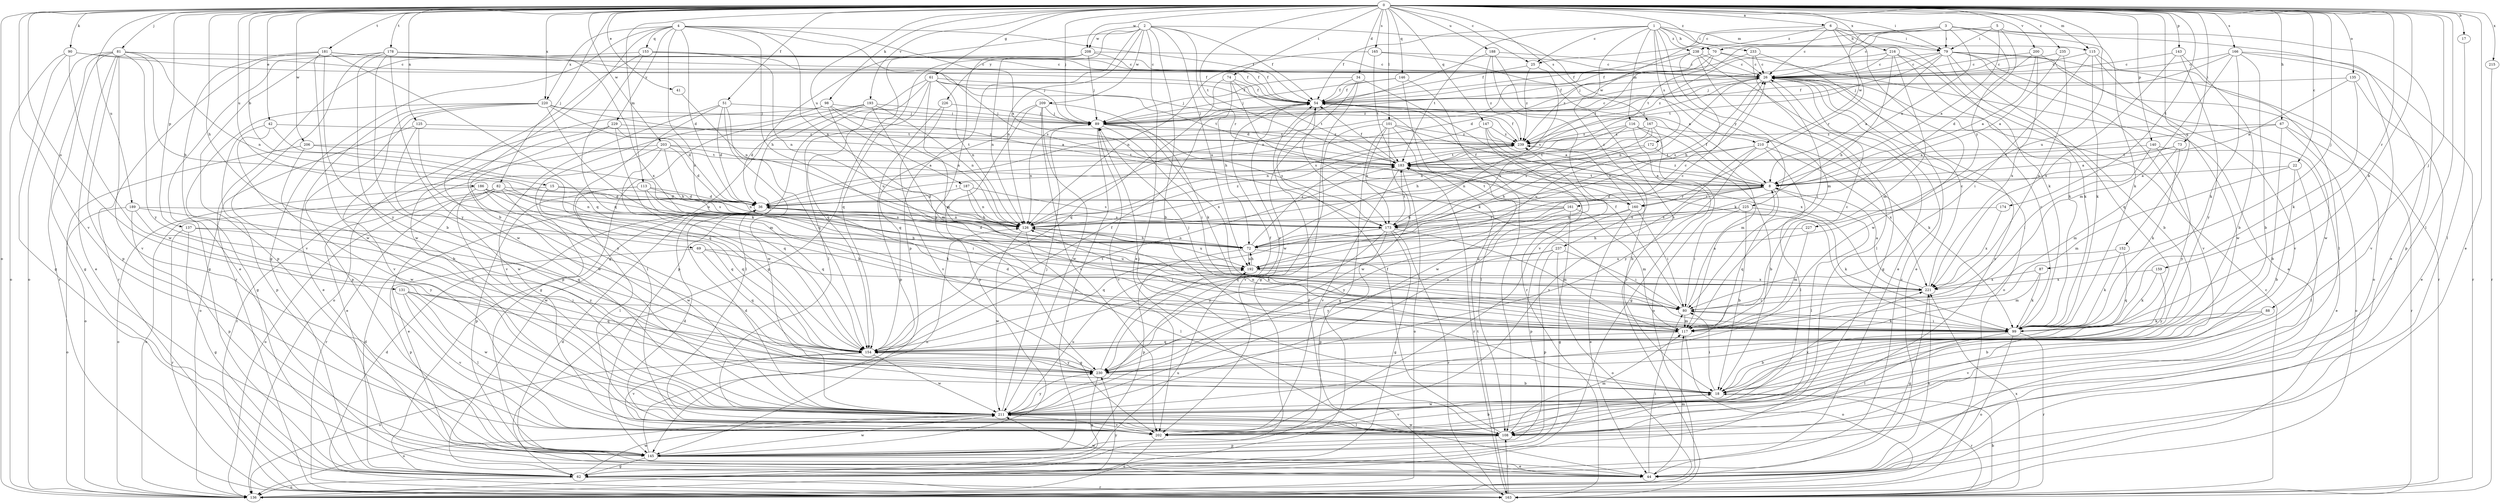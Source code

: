 strict digraph  {
0;
1;
2;
3;
4;
5;
6;
8;
15;
17;
18;
22;
25;
26;
34;
36;
41;
42;
44;
51;
54;
61;
62;
67;
69;
70;
72;
73;
74;
79;
80;
81;
82;
87;
88;
89;
90;
98;
99;
101;
108;
113;
115;
116;
117;
125;
126;
131;
135;
136;
137;
140;
143;
145;
146;
147;
152;
153;
154;
159;
160;
161;
163;
165;
166;
167;
172;
173;
174;
178;
181;
183;
186;
187;
188;
189;
192;
193;
200;
202;
203;
206;
208;
209;
210;
211;
215;
216;
220;
221;
225;
226;
227;
229;
230;
233;
235;
237;
238;
239;
0 -> 6  [label=a];
0 -> 15  [label=b];
0 -> 17  [label=b];
0 -> 22  [label=c];
0 -> 25  [label=c];
0 -> 34  [label=d];
0 -> 41  [label=e];
0 -> 42  [label=e];
0 -> 44  [label=e];
0 -> 51  [label=f];
0 -> 61  [label=g];
0 -> 67  [label=h];
0 -> 69  [label=h];
0 -> 73  [label=i];
0 -> 74  [label=i];
0 -> 79  [label=i];
0 -> 81  [label=j];
0 -> 82  [label=j];
0 -> 87  [label=j];
0 -> 88  [label=j];
0 -> 89  [label=j];
0 -> 90  [label=k];
0 -> 98  [label=k];
0 -> 99  [label=k];
0 -> 101  [label=l];
0 -> 108  [label=l];
0 -> 113  [label=m];
0 -> 115  [label=m];
0 -> 125  [label=n];
0 -> 131  [label=o];
0 -> 135  [label=o];
0 -> 136  [label=o];
0 -> 137  [label=p];
0 -> 140  [label=p];
0 -> 143  [label=p];
0 -> 146  [label=q];
0 -> 147  [label=q];
0 -> 152  [label=q];
0 -> 159  [label=r];
0 -> 165  [label=s];
0 -> 166  [label=s];
0 -> 167  [label=s];
0 -> 174  [label=t];
0 -> 178  [label=t];
0 -> 181  [label=t];
0 -> 183  [label=t];
0 -> 186  [label=u];
0 -> 187  [label=u];
0 -> 188  [label=u];
0 -> 189  [label=u];
0 -> 192  [label=u];
0 -> 193  [label=v];
0 -> 200  [label=v];
0 -> 202  [label=v];
0 -> 203  [label=w];
0 -> 206  [label=w];
0 -> 208  [label=w];
0 -> 215  [label=x];
0 -> 216  [label=x];
0 -> 220  [label=x];
0 -> 233  [label=z];
0 -> 235  [label=z];
1 -> 25  [label=c];
1 -> 54  [label=f];
1 -> 70  [label=h];
1 -> 79  [label=i];
1 -> 115  [label=m];
1 -> 116  [label=m];
1 -> 117  [label=m];
1 -> 172  [label=s];
1 -> 183  [label=t];
1 -> 225  [label=y];
1 -> 237  [label=z];
1 -> 238  [label=z];
2 -> 18  [label=b];
2 -> 44  [label=e];
2 -> 54  [label=f];
2 -> 62  [label=g];
2 -> 126  [label=n];
2 -> 145  [label=p];
2 -> 160  [label=r];
2 -> 192  [label=u];
2 -> 208  [label=w];
2 -> 209  [label=w];
2 -> 210  [label=w];
2 -> 226  [label=y];
3 -> 8  [label=a];
3 -> 25  [label=c];
3 -> 44  [label=e];
3 -> 70  [label=h];
3 -> 79  [label=i];
3 -> 99  [label=k];
3 -> 183  [label=t];
3 -> 210  [label=w];
3 -> 227  [label=y];
4 -> 8  [label=a];
4 -> 18  [label=b];
4 -> 36  [label=d];
4 -> 54  [label=f];
4 -> 62  [label=g];
4 -> 72  [label=h];
4 -> 126  [label=n];
4 -> 153  [label=q];
4 -> 173  [label=s];
4 -> 220  [label=x];
4 -> 221  [label=x];
4 -> 229  [label=y];
5 -> 8  [label=a];
5 -> 26  [label=c];
5 -> 36  [label=d];
5 -> 79  [label=i];
5 -> 145  [label=p];
6 -> 26  [label=c];
6 -> 36  [label=d];
6 -> 79  [label=i];
6 -> 99  [label=k];
6 -> 160  [label=r];
6 -> 211  [label=w];
6 -> 238  [label=z];
8 -> 36  [label=d];
8 -> 54  [label=f];
8 -> 72  [label=h];
8 -> 108  [label=l];
8 -> 154  [label=q];
8 -> 160  [label=r];
8 -> 161  [label=r];
8 -> 183  [label=t];
8 -> 239  [label=z];
15 -> 36  [label=d];
15 -> 136  [label=o];
15 -> 154  [label=q];
15 -> 173  [label=s];
17 -> 108  [label=l];
18 -> 80  [label=i];
18 -> 89  [label=j];
18 -> 163  [label=r];
18 -> 202  [label=v];
18 -> 211  [label=w];
22 -> 8  [label=a];
22 -> 18  [label=b];
22 -> 108  [label=l];
22 -> 117  [label=m];
25 -> 54  [label=f];
25 -> 173  [label=s];
25 -> 239  [label=z];
26 -> 54  [label=f];
26 -> 80  [label=i];
26 -> 126  [label=n];
26 -> 136  [label=o];
26 -> 173  [label=s];
26 -> 239  [label=z];
34 -> 54  [label=f];
34 -> 62  [label=g];
34 -> 89  [label=j];
34 -> 99  [label=k];
34 -> 211  [label=w];
36 -> 126  [label=n];
36 -> 173  [label=s];
36 -> 183  [label=t];
41 -> 126  [label=n];
42 -> 18  [label=b];
42 -> 145  [label=p];
42 -> 154  [label=q];
42 -> 239  [label=z];
44 -> 36  [label=d];
44 -> 80  [label=i];
44 -> 117  [label=m];
44 -> 211  [label=w];
44 -> 221  [label=x];
51 -> 36  [label=d];
51 -> 89  [label=j];
51 -> 108  [label=l];
51 -> 154  [label=q];
51 -> 202  [label=v];
51 -> 211  [label=w];
54 -> 89  [label=j];
54 -> 173  [label=s];
54 -> 230  [label=y];
61 -> 54  [label=f];
61 -> 108  [label=l];
61 -> 117  [label=m];
61 -> 126  [label=n];
61 -> 145  [label=p];
61 -> 154  [label=q];
61 -> 183  [label=t];
61 -> 239  [label=z];
62 -> 26  [label=c];
62 -> 36  [label=d];
62 -> 136  [label=o];
62 -> 163  [label=r];
62 -> 192  [label=u];
62 -> 211  [label=w];
67 -> 8  [label=a];
67 -> 18  [label=b];
67 -> 136  [label=o];
67 -> 163  [label=r];
67 -> 239  [label=z];
69 -> 80  [label=i];
69 -> 145  [label=p];
69 -> 154  [label=q];
69 -> 192  [label=u];
70 -> 26  [label=c];
70 -> 44  [label=e];
70 -> 54  [label=f];
70 -> 183  [label=t];
70 -> 239  [label=z];
72 -> 26  [label=c];
72 -> 36  [label=d];
72 -> 80  [label=i];
72 -> 126  [label=n];
72 -> 145  [label=p];
72 -> 192  [label=u];
72 -> 239  [label=z];
73 -> 8  [label=a];
73 -> 99  [label=k];
73 -> 117  [label=m];
73 -> 183  [label=t];
74 -> 54  [label=f];
74 -> 72  [label=h];
74 -> 99  [label=k];
74 -> 154  [label=q];
74 -> 183  [label=t];
79 -> 8  [label=a];
79 -> 18  [label=b];
79 -> 26  [label=c];
79 -> 89  [label=j];
79 -> 99  [label=k];
79 -> 136  [label=o];
79 -> 163  [label=r];
79 -> 183  [label=t];
79 -> 202  [label=v];
79 -> 211  [label=w];
80 -> 8  [label=a];
80 -> 54  [label=f];
80 -> 99  [label=k];
80 -> 117  [label=m];
81 -> 26  [label=c];
81 -> 44  [label=e];
81 -> 62  [label=g];
81 -> 72  [label=h];
81 -> 126  [label=n];
81 -> 136  [label=o];
81 -> 145  [label=p];
81 -> 163  [label=r];
81 -> 202  [label=v];
81 -> 230  [label=y];
82 -> 36  [label=d];
82 -> 44  [label=e];
82 -> 126  [label=n];
82 -> 136  [label=o];
82 -> 163  [label=r];
82 -> 211  [label=w];
87 -> 99  [label=k];
87 -> 117  [label=m];
87 -> 221  [label=x];
88 -> 18  [label=b];
88 -> 99  [label=k];
88 -> 202  [label=v];
89 -> 26  [label=c];
89 -> 80  [label=i];
89 -> 126  [label=n];
89 -> 145  [label=p];
89 -> 173  [label=s];
89 -> 202  [label=v];
89 -> 221  [label=x];
89 -> 239  [label=z];
90 -> 26  [label=c];
90 -> 54  [label=f];
90 -> 62  [label=g];
90 -> 136  [label=o];
90 -> 211  [label=w];
98 -> 8  [label=a];
98 -> 89  [label=j];
98 -> 126  [label=n];
98 -> 136  [label=o];
98 -> 145  [label=p];
98 -> 192  [label=u];
99 -> 18  [label=b];
99 -> 26  [label=c];
99 -> 80  [label=i];
99 -> 89  [label=j];
99 -> 108  [label=l];
99 -> 136  [label=o];
99 -> 163  [label=r];
101 -> 62  [label=g];
101 -> 108  [label=l];
101 -> 173  [label=s];
101 -> 202  [label=v];
101 -> 211  [label=w];
101 -> 221  [label=x];
101 -> 239  [label=z];
108 -> 26  [label=c];
108 -> 36  [label=d];
108 -> 54  [label=f];
108 -> 117  [label=m];
108 -> 145  [label=p];
108 -> 211  [label=w];
113 -> 36  [label=d];
113 -> 99  [label=k];
113 -> 108  [label=l];
113 -> 126  [label=n];
113 -> 145  [label=p];
113 -> 154  [label=q];
115 -> 26  [label=c];
115 -> 80  [label=i];
115 -> 99  [label=k];
115 -> 108  [label=l];
115 -> 202  [label=v];
116 -> 62  [label=g];
116 -> 72  [label=h];
116 -> 117  [label=m];
116 -> 136  [label=o];
116 -> 173  [label=s];
116 -> 239  [label=z];
117 -> 26  [label=c];
117 -> 36  [label=d];
117 -> 126  [label=n];
117 -> 136  [label=o];
117 -> 154  [label=q];
125 -> 136  [label=o];
125 -> 211  [label=w];
125 -> 230  [label=y];
125 -> 239  [label=z];
126 -> 72  [label=h];
126 -> 99  [label=k];
126 -> 108  [label=l];
126 -> 192  [label=u];
126 -> 211  [label=w];
126 -> 239  [label=z];
131 -> 80  [label=i];
131 -> 108  [label=l];
131 -> 154  [label=q];
131 -> 202  [label=v];
131 -> 211  [label=w];
135 -> 8  [label=a];
135 -> 44  [label=e];
135 -> 54  [label=f];
135 -> 99  [label=k];
136 -> 230  [label=y];
137 -> 62  [label=g];
137 -> 72  [label=h];
137 -> 163  [label=r];
137 -> 230  [label=y];
140 -> 44  [label=e];
140 -> 80  [label=i];
140 -> 183  [label=t];
140 -> 230  [label=y];
143 -> 18  [label=b];
143 -> 26  [label=c];
143 -> 221  [label=x];
143 -> 230  [label=y];
145 -> 44  [label=e];
145 -> 62  [label=g];
145 -> 126  [label=n];
145 -> 211  [label=w];
146 -> 54  [label=f];
146 -> 89  [label=j];
146 -> 108  [label=l];
146 -> 163  [label=r];
147 -> 8  [label=a];
147 -> 18  [label=b];
147 -> 126  [label=n];
147 -> 211  [label=w];
147 -> 239  [label=z];
152 -> 99  [label=k];
152 -> 154  [label=q];
152 -> 192  [label=u];
153 -> 26  [label=c];
153 -> 89  [label=j];
153 -> 126  [label=n];
153 -> 154  [label=q];
153 -> 163  [label=r];
153 -> 211  [label=w];
154 -> 54  [label=f];
154 -> 136  [label=o];
154 -> 183  [label=t];
154 -> 202  [label=v];
154 -> 211  [label=w];
154 -> 230  [label=y];
159 -> 99  [label=k];
159 -> 221  [label=x];
159 -> 230  [label=y];
160 -> 44  [label=e];
160 -> 54  [label=f];
160 -> 80  [label=i];
160 -> 145  [label=p];
160 -> 230  [label=y];
160 -> 239  [label=z];
161 -> 62  [label=g];
161 -> 117  [label=m];
161 -> 126  [label=n];
161 -> 154  [label=q];
161 -> 173  [label=s];
161 -> 183  [label=t];
163 -> 18  [label=b];
163 -> 26  [label=c];
163 -> 36  [label=d];
163 -> 54  [label=f];
163 -> 108  [label=l];
163 -> 183  [label=t];
163 -> 221  [label=x];
165 -> 8  [label=a];
165 -> 26  [label=c];
165 -> 126  [label=n];
165 -> 183  [label=t];
166 -> 18  [label=b];
166 -> 26  [label=c];
166 -> 89  [label=j];
166 -> 99  [label=k];
166 -> 117  [label=m];
166 -> 163  [label=r];
166 -> 202  [label=v];
167 -> 99  [label=k];
167 -> 126  [label=n];
167 -> 173  [label=s];
167 -> 192  [label=u];
167 -> 239  [label=z];
172 -> 18  [label=b];
172 -> 72  [label=h];
172 -> 183  [label=t];
173 -> 62  [label=g];
173 -> 117  [label=m];
173 -> 145  [label=p];
173 -> 154  [label=q];
173 -> 163  [label=r];
173 -> 183  [label=t];
173 -> 230  [label=y];
174 -> 173  [label=s];
174 -> 221  [label=x];
178 -> 18  [label=b];
178 -> 26  [label=c];
178 -> 54  [label=f];
178 -> 62  [label=g];
178 -> 202  [label=v];
178 -> 211  [label=w];
178 -> 221  [label=x];
178 -> 230  [label=y];
181 -> 26  [label=c];
181 -> 44  [label=e];
181 -> 54  [label=f];
181 -> 145  [label=p];
181 -> 154  [label=q];
181 -> 163  [label=r];
181 -> 211  [label=w];
181 -> 230  [label=y];
183 -> 8  [label=a];
183 -> 54  [label=f];
183 -> 136  [label=o];
183 -> 163  [label=r];
183 -> 202  [label=v];
186 -> 36  [label=d];
186 -> 80  [label=i];
186 -> 99  [label=k];
186 -> 136  [label=o];
186 -> 154  [label=q];
186 -> 211  [label=w];
187 -> 36  [label=d];
187 -> 72  [label=h];
187 -> 126  [label=n];
187 -> 173  [label=s];
188 -> 26  [label=c];
188 -> 126  [label=n];
188 -> 163  [label=r];
188 -> 202  [label=v];
188 -> 239  [label=z];
189 -> 136  [label=o];
189 -> 145  [label=p];
189 -> 154  [label=q];
189 -> 173  [label=s];
189 -> 230  [label=y];
192 -> 26  [label=c];
192 -> 72  [label=h];
192 -> 221  [label=x];
193 -> 36  [label=d];
193 -> 62  [label=g];
193 -> 89  [label=j];
193 -> 108  [label=l];
193 -> 117  [label=m];
193 -> 126  [label=n];
200 -> 8  [label=a];
200 -> 26  [label=c];
200 -> 89  [label=j];
200 -> 211  [label=w];
200 -> 221  [label=x];
202 -> 18  [label=b];
202 -> 136  [label=o];
203 -> 8  [label=a];
203 -> 36  [label=d];
203 -> 44  [label=e];
203 -> 72  [label=h];
203 -> 154  [label=q];
203 -> 163  [label=r];
203 -> 183  [label=t];
206 -> 136  [label=o];
206 -> 183  [label=t];
206 -> 192  [label=u];
206 -> 211  [label=w];
208 -> 26  [label=c];
208 -> 54  [label=f];
208 -> 62  [label=g];
208 -> 89  [label=j];
208 -> 126  [label=n];
208 -> 154  [label=q];
208 -> 230  [label=y];
209 -> 89  [label=j];
209 -> 99  [label=k];
209 -> 145  [label=p];
209 -> 154  [label=q];
209 -> 202  [label=v];
209 -> 211  [label=w];
210 -> 108  [label=l];
210 -> 126  [label=n];
210 -> 183  [label=t];
210 -> 202  [label=v];
210 -> 221  [label=x];
210 -> 230  [label=y];
211 -> 36  [label=d];
211 -> 89  [label=j];
211 -> 108  [label=l];
211 -> 136  [label=o];
211 -> 192  [label=u];
211 -> 202  [label=v];
211 -> 221  [label=x];
211 -> 230  [label=y];
211 -> 239  [label=z];
215 -> 163  [label=r];
216 -> 26  [label=c];
216 -> 72  [label=h];
216 -> 99  [label=k];
216 -> 117  [label=m];
216 -> 154  [label=q];
216 -> 239  [label=z];
220 -> 36  [label=d];
220 -> 44  [label=e];
220 -> 62  [label=g];
220 -> 89  [label=j];
220 -> 99  [label=k];
220 -> 145  [label=p];
220 -> 183  [label=t];
220 -> 202  [label=v];
221 -> 8  [label=a];
221 -> 26  [label=c];
221 -> 62  [label=g];
221 -> 80  [label=i];
225 -> 18  [label=b];
225 -> 80  [label=i];
225 -> 99  [label=k];
225 -> 126  [label=n];
225 -> 173  [label=s];
226 -> 89  [label=j];
226 -> 145  [label=p];
226 -> 202  [label=v];
227 -> 72  [label=h];
227 -> 117  [label=m];
229 -> 108  [label=l];
229 -> 117  [label=m];
229 -> 183  [label=t];
229 -> 211  [label=w];
229 -> 239  [label=z];
230 -> 18  [label=b];
230 -> 54  [label=f];
230 -> 62  [label=g];
230 -> 154  [label=q];
233 -> 26  [label=c];
233 -> 44  [label=e];
233 -> 62  [label=g];
233 -> 89  [label=j];
235 -> 8  [label=a];
235 -> 26  [label=c];
235 -> 221  [label=x];
237 -> 80  [label=i];
237 -> 136  [label=o];
237 -> 145  [label=p];
237 -> 192  [label=u];
237 -> 230  [label=y];
238 -> 26  [label=c];
238 -> 36  [label=d];
238 -> 44  [label=e];
238 -> 54  [label=f];
238 -> 72  [label=h];
238 -> 108  [label=l];
239 -> 54  [label=f];
239 -> 183  [label=t];
}
